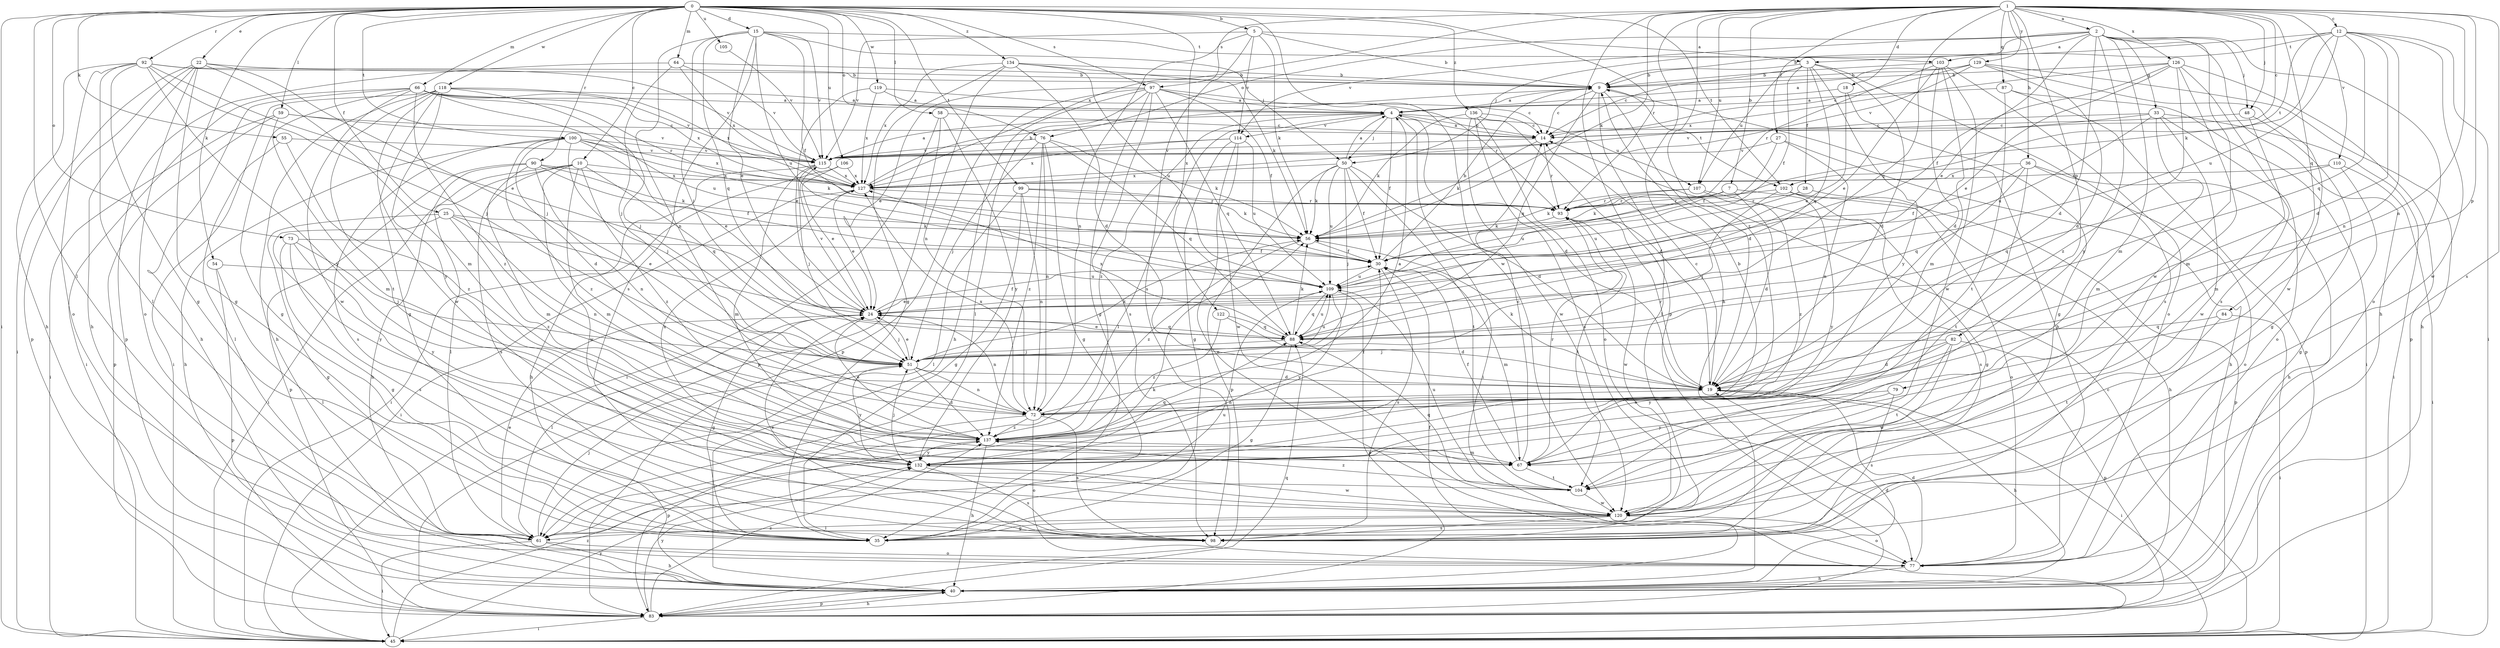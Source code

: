 strict digraph  {
0;
1;
2;
3;
4;
5;
7;
9;
10;
12;
14;
15;
18;
19;
22;
24;
25;
27;
28;
30;
33;
35;
36;
40;
45;
48;
50;
51;
54;
55;
56;
58;
59;
61;
64;
66;
67;
72;
73;
76;
77;
79;
82;
83;
84;
87;
88;
90;
92;
93;
97;
98;
99;
100;
102;
103;
104;
105;
106;
107;
109;
110;
114;
115;
118;
119;
120;
122;
126;
127;
129;
132;
134;
136;
137;
0 -> 5  [label=b];
0 -> 10  [label=c];
0 -> 15  [label=d];
0 -> 22  [label=e];
0 -> 25  [label=f];
0 -> 45  [label=i];
0 -> 54  [label=k];
0 -> 55  [label=k];
0 -> 58  [label=l];
0 -> 59  [label=l];
0 -> 61  [label=l];
0 -> 64  [label=m];
0 -> 66  [label=m];
0 -> 73  [label=o];
0 -> 76  [label=o];
0 -> 90  [label=r];
0 -> 92  [label=r];
0 -> 93  [label=r];
0 -> 97  [label=s];
0 -> 99  [label=t];
0 -> 100  [label=t];
0 -> 102  [label=t];
0 -> 105  [label=u];
0 -> 106  [label=u];
0 -> 118  [label=w];
0 -> 119  [label=w];
0 -> 120  [label=w];
0 -> 122  [label=x];
0 -> 134  [label=z];
0 -> 136  [label=z];
1 -> 2  [label=a];
1 -> 7  [label=b];
1 -> 12  [label=c];
1 -> 14  [label=c];
1 -> 18  [label=d];
1 -> 27  [label=f];
1 -> 36  [label=h];
1 -> 40  [label=h];
1 -> 48  [label=j];
1 -> 56  [label=k];
1 -> 72  [label=n];
1 -> 79  [label=p];
1 -> 82  [label=p];
1 -> 83  [label=p];
1 -> 84  [label=q];
1 -> 87  [label=q];
1 -> 88  [label=q];
1 -> 97  [label=s];
1 -> 98  [label=s];
1 -> 107  [label=u];
1 -> 110  [label=v];
1 -> 126  [label=x];
1 -> 127  [label=x];
1 -> 129  [label=y];
1 -> 137  [label=z];
2 -> 3  [label=a];
2 -> 19  [label=d];
2 -> 24  [label=e];
2 -> 33  [label=g];
2 -> 40  [label=h];
2 -> 48  [label=j];
2 -> 50  [label=j];
2 -> 67  [label=m];
2 -> 76  [label=o];
2 -> 77  [label=o];
2 -> 114  [label=v];
2 -> 120  [label=w];
2 -> 132  [label=y];
3 -> 9  [label=b];
3 -> 14  [label=c];
3 -> 19  [label=d];
3 -> 28  [label=f];
3 -> 30  [label=f];
3 -> 88  [label=q];
3 -> 98  [label=s];
3 -> 107  [label=u];
3 -> 132  [label=y];
4 -> 14  [label=c];
4 -> 19  [label=d];
4 -> 30  [label=f];
4 -> 45  [label=i];
4 -> 50  [label=j];
4 -> 61  [label=l];
4 -> 107  [label=u];
4 -> 114  [label=v];
4 -> 137  [label=z];
5 -> 3  [label=a];
5 -> 9  [label=b];
5 -> 56  [label=k];
5 -> 72  [label=n];
5 -> 98  [label=s];
5 -> 114  [label=v];
5 -> 115  [label=v];
7 -> 19  [label=d];
7 -> 56  [label=k];
7 -> 93  [label=r];
7 -> 109  [label=u];
7 -> 132  [label=y];
9 -> 4  [label=a];
9 -> 14  [label=c];
9 -> 19  [label=d];
9 -> 61  [label=l];
9 -> 88  [label=q];
9 -> 102  [label=t];
10 -> 45  [label=i];
10 -> 61  [label=l];
10 -> 67  [label=m];
10 -> 88  [label=q];
10 -> 98  [label=s];
10 -> 120  [label=w];
10 -> 127  [label=x];
10 -> 137  [label=z];
12 -> 9  [label=b];
12 -> 19  [label=d];
12 -> 45  [label=i];
12 -> 56  [label=k];
12 -> 72  [label=n];
12 -> 88  [label=q];
12 -> 102  [label=t];
12 -> 103  [label=t];
12 -> 109  [label=u];
12 -> 120  [label=w];
14 -> 4  [label=a];
14 -> 56  [label=k];
14 -> 93  [label=r];
14 -> 115  [label=v];
15 -> 24  [label=e];
15 -> 30  [label=f];
15 -> 50  [label=j];
15 -> 51  [label=j];
15 -> 72  [label=n];
15 -> 88  [label=q];
15 -> 98  [label=s];
15 -> 103  [label=t];
15 -> 109  [label=u];
15 -> 115  [label=v];
18 -> 4  [label=a];
18 -> 24  [label=e];
18 -> 35  [label=g];
19 -> 14  [label=c];
19 -> 40  [label=h];
19 -> 45  [label=i];
19 -> 56  [label=k];
19 -> 72  [label=n];
19 -> 93  [label=r];
22 -> 9  [label=b];
22 -> 35  [label=g];
22 -> 40  [label=h];
22 -> 45  [label=i];
22 -> 51  [label=j];
22 -> 67  [label=m];
22 -> 77  [label=o];
22 -> 83  [label=p];
24 -> 30  [label=f];
24 -> 35  [label=g];
24 -> 51  [label=j];
24 -> 61  [label=l];
24 -> 72  [label=n];
24 -> 88  [label=q];
24 -> 115  [label=v];
25 -> 24  [label=e];
25 -> 35  [label=g];
25 -> 56  [label=k];
25 -> 72  [label=n];
25 -> 132  [label=y];
25 -> 137  [label=z];
27 -> 30  [label=f];
27 -> 40  [label=h];
27 -> 72  [label=n];
27 -> 115  [label=v];
28 -> 40  [label=h];
28 -> 93  [label=r];
28 -> 109  [label=u];
30 -> 9  [label=b];
30 -> 67  [label=m];
30 -> 98  [label=s];
30 -> 109  [label=u];
33 -> 14  [label=c];
33 -> 45  [label=i];
33 -> 67  [label=m];
33 -> 77  [label=o];
33 -> 109  [label=u];
33 -> 115  [label=v];
33 -> 120  [label=w];
36 -> 30  [label=f];
36 -> 40  [label=h];
36 -> 77  [label=o];
36 -> 88  [label=q];
36 -> 104  [label=t];
36 -> 127  [label=x];
40 -> 19  [label=d];
40 -> 30  [label=f];
40 -> 83  [label=p];
45 -> 14  [label=c];
45 -> 132  [label=y];
45 -> 137  [label=z];
48 -> 14  [label=c];
48 -> 35  [label=g];
48 -> 67  [label=m];
50 -> 4  [label=a];
50 -> 19  [label=d];
50 -> 30  [label=f];
50 -> 51  [label=j];
50 -> 56  [label=k];
50 -> 83  [label=p];
50 -> 104  [label=t];
50 -> 109  [label=u];
50 -> 127  [label=x];
51 -> 19  [label=d];
51 -> 24  [label=e];
51 -> 56  [label=k];
51 -> 72  [label=n];
51 -> 109  [label=u];
51 -> 132  [label=y];
51 -> 137  [label=z];
54 -> 61  [label=l];
54 -> 83  [label=p];
54 -> 109  [label=u];
55 -> 61  [label=l];
55 -> 115  [label=v];
55 -> 137  [label=z];
56 -> 30  [label=f];
56 -> 137  [label=z];
58 -> 14  [label=c];
58 -> 45  [label=i];
58 -> 83  [label=p];
58 -> 132  [label=y];
59 -> 14  [label=c];
59 -> 45  [label=i];
59 -> 67  [label=m];
59 -> 83  [label=p];
59 -> 115  [label=v];
61 -> 24  [label=e];
61 -> 40  [label=h];
61 -> 45  [label=i];
61 -> 51  [label=j];
61 -> 56  [label=k];
61 -> 77  [label=o];
61 -> 109  [label=u];
64 -> 9  [label=b];
64 -> 51  [label=j];
64 -> 83  [label=p];
64 -> 115  [label=v];
64 -> 127  [label=x];
66 -> 4  [label=a];
66 -> 35  [label=g];
66 -> 40  [label=h];
66 -> 45  [label=i];
66 -> 93  [label=r];
66 -> 109  [label=u];
66 -> 115  [label=v];
66 -> 120  [label=w];
66 -> 127  [label=x];
66 -> 137  [label=z];
67 -> 14  [label=c];
67 -> 30  [label=f];
67 -> 93  [label=r];
67 -> 104  [label=t];
72 -> 4  [label=a];
72 -> 77  [label=o];
72 -> 83  [label=p];
72 -> 98  [label=s];
72 -> 127  [label=x];
72 -> 137  [label=z];
73 -> 30  [label=f];
73 -> 35  [label=g];
73 -> 51  [label=j];
73 -> 98  [label=s];
73 -> 132  [label=y];
76 -> 35  [label=g];
76 -> 51  [label=j];
76 -> 56  [label=k];
76 -> 72  [label=n];
76 -> 88  [label=q];
76 -> 115  [label=v];
76 -> 137  [label=z];
77 -> 9  [label=b];
77 -> 19  [label=d];
77 -> 40  [label=h];
79 -> 72  [label=n];
79 -> 98  [label=s];
79 -> 132  [label=y];
82 -> 19  [label=d];
82 -> 51  [label=j];
82 -> 83  [label=p];
82 -> 104  [label=t];
82 -> 120  [label=w];
82 -> 132  [label=y];
83 -> 40  [label=h];
83 -> 45  [label=i];
83 -> 88  [label=q];
83 -> 132  [label=y];
83 -> 137  [label=z];
84 -> 45  [label=i];
84 -> 88  [label=q];
84 -> 104  [label=t];
87 -> 4  [label=a];
87 -> 45  [label=i];
87 -> 83  [label=p];
87 -> 104  [label=t];
88 -> 24  [label=e];
88 -> 35  [label=g];
88 -> 51  [label=j];
88 -> 56  [label=k];
88 -> 109  [label=u];
88 -> 127  [label=x];
90 -> 30  [label=f];
90 -> 40  [label=h];
90 -> 56  [label=k];
90 -> 67  [label=m];
90 -> 72  [label=n];
90 -> 83  [label=p];
90 -> 127  [label=x];
92 -> 9  [label=b];
92 -> 24  [label=e];
92 -> 35  [label=g];
92 -> 40  [label=h];
92 -> 51  [label=j];
92 -> 61  [label=l];
92 -> 77  [label=o];
92 -> 115  [label=v];
92 -> 132  [label=y];
93 -> 56  [label=k];
93 -> 104  [label=t];
93 -> 120  [label=w];
97 -> 4  [label=a];
97 -> 24  [label=e];
97 -> 30  [label=f];
97 -> 35  [label=g];
97 -> 40  [label=h];
97 -> 61  [label=l];
97 -> 83  [label=p];
97 -> 88  [label=q];
97 -> 93  [label=r];
97 -> 98  [label=s];
98 -> 24  [label=e];
99 -> 35  [label=g];
99 -> 56  [label=k];
99 -> 61  [label=l];
99 -> 72  [label=n];
99 -> 93  [label=r];
100 -> 19  [label=d];
100 -> 24  [label=e];
100 -> 40  [label=h];
100 -> 51  [label=j];
100 -> 56  [label=k];
100 -> 98  [label=s];
100 -> 115  [label=v];
100 -> 127  [label=x];
100 -> 137  [label=z];
102 -> 51  [label=j];
102 -> 77  [label=o];
102 -> 83  [label=p];
102 -> 93  [label=r];
102 -> 98  [label=s];
103 -> 9  [label=b];
103 -> 19  [label=d];
103 -> 24  [label=e];
103 -> 67  [label=m];
103 -> 77  [label=o];
103 -> 93  [label=r];
103 -> 120  [label=w];
104 -> 88  [label=q];
104 -> 109  [label=u];
104 -> 120  [label=w];
104 -> 137  [label=z];
105 -> 115  [label=v];
106 -> 24  [label=e];
106 -> 40  [label=h];
106 -> 127  [label=x];
107 -> 35  [label=g];
107 -> 56  [label=k];
107 -> 93  [label=r];
107 -> 137  [label=z];
109 -> 24  [label=e];
109 -> 83  [label=p];
109 -> 88  [label=q];
109 -> 132  [label=y];
110 -> 35  [label=g];
110 -> 45  [label=i];
110 -> 88  [label=q];
110 -> 127  [label=x];
114 -> 35  [label=g];
114 -> 77  [label=o];
114 -> 109  [label=u];
114 -> 115  [label=v];
114 -> 120  [label=w];
114 -> 127  [label=x];
115 -> 4  [label=a];
115 -> 45  [label=i];
115 -> 51  [label=j];
115 -> 67  [label=m];
115 -> 127  [label=x];
118 -> 4  [label=a];
118 -> 35  [label=g];
118 -> 40  [label=h];
118 -> 45  [label=i];
118 -> 51  [label=j];
118 -> 104  [label=t];
118 -> 120  [label=w];
118 -> 127  [label=x];
118 -> 132  [label=y];
119 -> 4  [label=a];
119 -> 14  [label=c];
119 -> 24  [label=e];
119 -> 127  [label=x];
120 -> 35  [label=g];
120 -> 61  [label=l];
120 -> 77  [label=o];
120 -> 98  [label=s];
122 -> 19  [label=d];
122 -> 88  [label=q];
122 -> 137  [label=z];
126 -> 9  [label=b];
126 -> 24  [label=e];
126 -> 30  [label=f];
126 -> 67  [label=m];
126 -> 83  [label=p];
126 -> 98  [label=s];
126 -> 127  [label=x];
126 -> 137  [label=z];
127 -> 9  [label=b];
127 -> 24  [label=e];
127 -> 45  [label=i];
127 -> 93  [label=r];
129 -> 4  [label=a];
129 -> 9  [label=b];
129 -> 14  [label=c];
129 -> 19  [label=d];
129 -> 40  [label=h];
129 -> 115  [label=v];
129 -> 120  [label=w];
132 -> 51  [label=j];
132 -> 88  [label=q];
132 -> 98  [label=s];
132 -> 120  [label=w];
132 -> 127  [label=x];
134 -> 9  [label=b];
134 -> 19  [label=d];
134 -> 35  [label=g];
134 -> 56  [label=k];
134 -> 72  [label=n];
134 -> 109  [label=u];
134 -> 127  [label=x];
136 -> 14  [label=c];
136 -> 19  [label=d];
136 -> 56  [label=k];
136 -> 77  [label=o];
136 -> 98  [label=s];
136 -> 120  [label=w];
137 -> 9  [label=b];
137 -> 24  [label=e];
137 -> 30  [label=f];
137 -> 40  [label=h];
137 -> 67  [label=m];
137 -> 132  [label=y];
}
